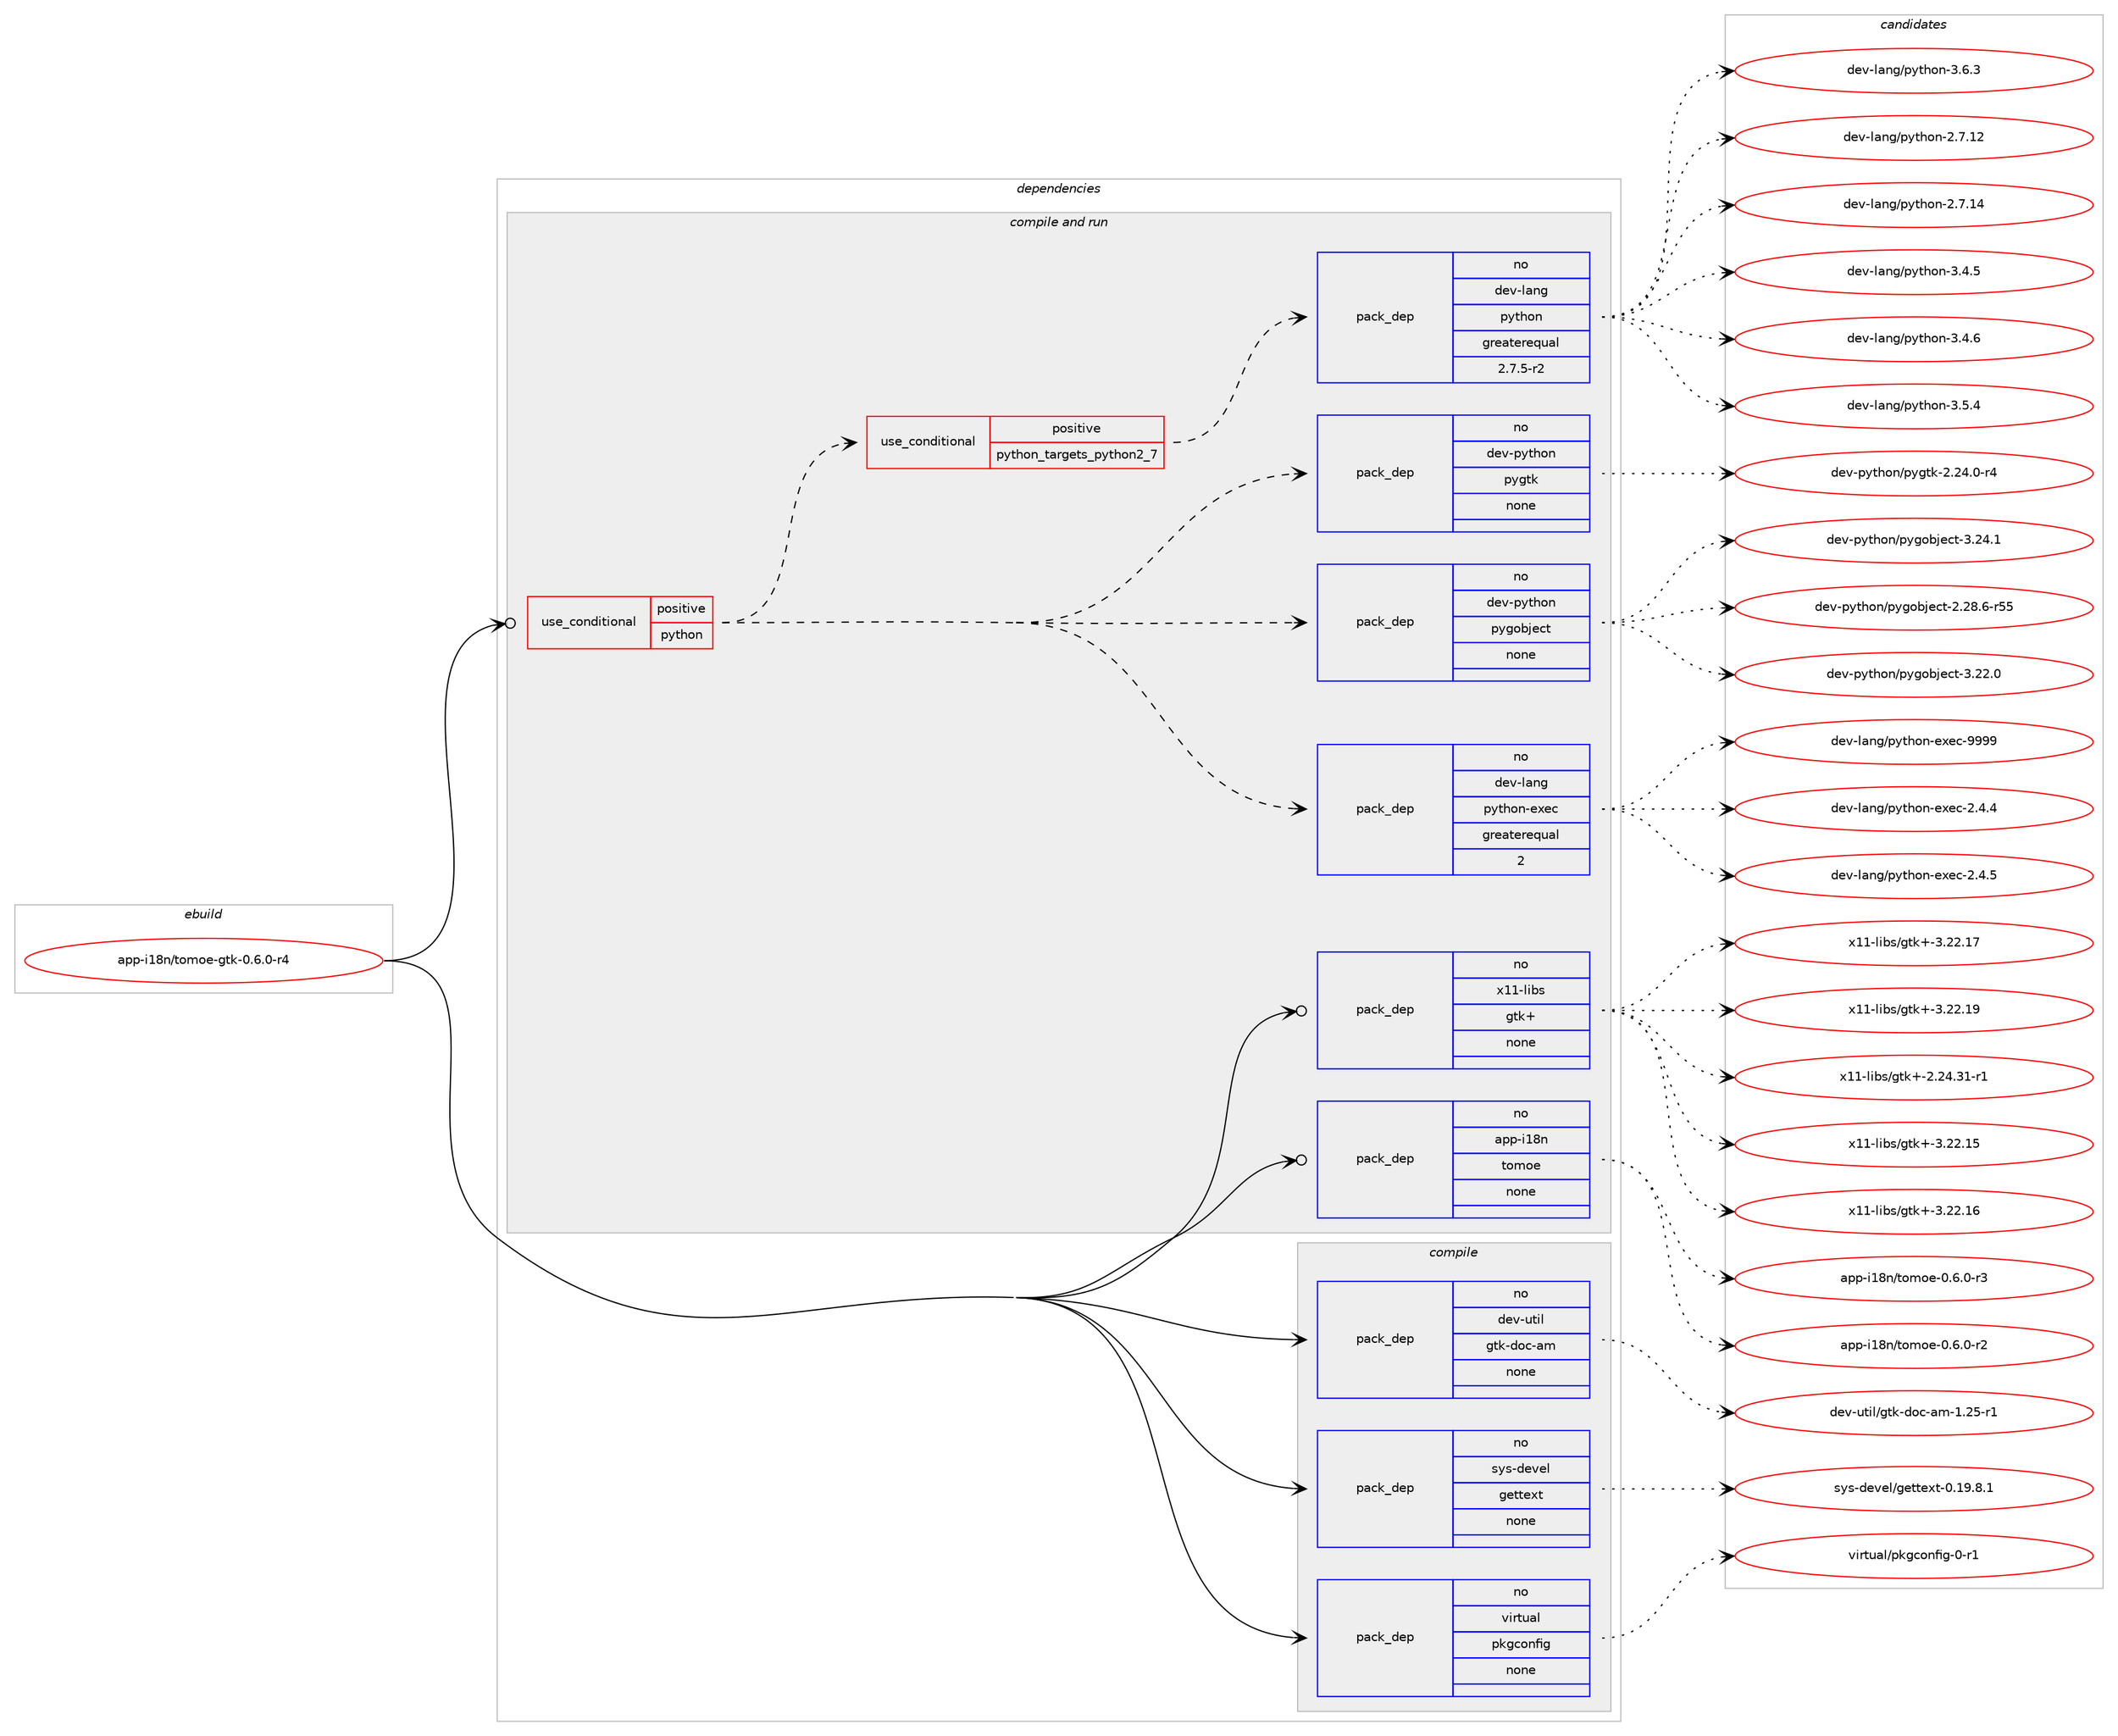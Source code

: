 digraph prolog {

# *************
# Graph options
# *************

newrank=true;
concentrate=true;
compound=true;
graph [rankdir=LR,fontname=Helvetica,fontsize=10,ranksep=1.5];#, ranksep=2.5, nodesep=0.2];
edge  [arrowhead=vee];
node  [fontname=Helvetica,fontsize=10];

# **********
# The ebuild
# **********

subgraph cluster_leftcol {
color=gray;
rank=same;
label=<<i>ebuild</i>>;
id [label="app-i18n/tomoe-gtk-0.6.0-r4", color=red, width=4, href="../app-i18n/tomoe-gtk-0.6.0-r4.svg"];
}

# ****************
# The dependencies
# ****************

subgraph cluster_midcol {
color=gray;
label=<<i>dependencies</i>>;
subgraph cluster_compile {
fillcolor="#eeeeee";
style=filled;
label=<<i>compile</i>>;
subgraph pack31177 {
dependency43869 [label=<<TABLE BORDER="0" CELLBORDER="1" CELLSPACING="0" CELLPADDING="4" WIDTH="220"><TR><TD ROWSPAN="6" CELLPADDING="30">pack_dep</TD></TR><TR><TD WIDTH="110">no</TD></TR><TR><TD>dev-util</TD></TR><TR><TD>gtk-doc-am</TD></TR><TR><TD>none</TD></TR><TR><TD></TD></TR></TABLE>>, shape=none, color=blue];
}
id:e -> dependency43869:w [weight=20,style="solid",arrowhead="vee"];
subgraph pack31178 {
dependency43870 [label=<<TABLE BORDER="0" CELLBORDER="1" CELLSPACING="0" CELLPADDING="4" WIDTH="220"><TR><TD ROWSPAN="6" CELLPADDING="30">pack_dep</TD></TR><TR><TD WIDTH="110">no</TD></TR><TR><TD>sys-devel</TD></TR><TR><TD>gettext</TD></TR><TR><TD>none</TD></TR><TR><TD></TD></TR></TABLE>>, shape=none, color=blue];
}
id:e -> dependency43870:w [weight=20,style="solid",arrowhead="vee"];
subgraph pack31179 {
dependency43871 [label=<<TABLE BORDER="0" CELLBORDER="1" CELLSPACING="0" CELLPADDING="4" WIDTH="220"><TR><TD ROWSPAN="6" CELLPADDING="30">pack_dep</TD></TR><TR><TD WIDTH="110">no</TD></TR><TR><TD>virtual</TD></TR><TR><TD>pkgconfig</TD></TR><TR><TD>none</TD></TR><TR><TD></TD></TR></TABLE>>, shape=none, color=blue];
}
id:e -> dependency43871:w [weight=20,style="solid",arrowhead="vee"];
}
subgraph cluster_compileandrun {
fillcolor="#eeeeee";
style=filled;
label=<<i>compile and run</i>>;
subgraph cond11973 {
dependency43872 [label=<<TABLE BORDER="0" CELLBORDER="1" CELLSPACING="0" CELLPADDING="4"><TR><TD ROWSPAN="3" CELLPADDING="10">use_conditional</TD></TR><TR><TD>positive</TD></TR><TR><TD>python</TD></TR></TABLE>>, shape=none, color=red];
subgraph cond11974 {
dependency43873 [label=<<TABLE BORDER="0" CELLBORDER="1" CELLSPACING="0" CELLPADDING="4"><TR><TD ROWSPAN="3" CELLPADDING="10">use_conditional</TD></TR><TR><TD>positive</TD></TR><TR><TD>python_targets_python2_7</TD></TR></TABLE>>, shape=none, color=red];
subgraph pack31180 {
dependency43874 [label=<<TABLE BORDER="0" CELLBORDER="1" CELLSPACING="0" CELLPADDING="4" WIDTH="220"><TR><TD ROWSPAN="6" CELLPADDING="30">pack_dep</TD></TR><TR><TD WIDTH="110">no</TD></TR><TR><TD>dev-lang</TD></TR><TR><TD>python</TD></TR><TR><TD>greaterequal</TD></TR><TR><TD>2.7.5-r2</TD></TR></TABLE>>, shape=none, color=blue];
}
dependency43873:e -> dependency43874:w [weight=20,style="dashed",arrowhead="vee"];
}
dependency43872:e -> dependency43873:w [weight=20,style="dashed",arrowhead="vee"];
subgraph pack31181 {
dependency43875 [label=<<TABLE BORDER="0" CELLBORDER="1" CELLSPACING="0" CELLPADDING="4" WIDTH="220"><TR><TD ROWSPAN="6" CELLPADDING="30">pack_dep</TD></TR><TR><TD WIDTH="110">no</TD></TR><TR><TD>dev-lang</TD></TR><TR><TD>python-exec</TD></TR><TR><TD>greaterequal</TD></TR><TR><TD>2</TD></TR></TABLE>>, shape=none, color=blue];
}
dependency43872:e -> dependency43875:w [weight=20,style="dashed",arrowhead="vee"];
subgraph pack31182 {
dependency43876 [label=<<TABLE BORDER="0" CELLBORDER="1" CELLSPACING="0" CELLPADDING="4" WIDTH="220"><TR><TD ROWSPAN="6" CELLPADDING="30">pack_dep</TD></TR><TR><TD WIDTH="110">no</TD></TR><TR><TD>dev-python</TD></TR><TR><TD>pygobject</TD></TR><TR><TD>none</TD></TR><TR><TD></TD></TR></TABLE>>, shape=none, color=blue];
}
dependency43872:e -> dependency43876:w [weight=20,style="dashed",arrowhead="vee"];
subgraph pack31183 {
dependency43877 [label=<<TABLE BORDER="0" CELLBORDER="1" CELLSPACING="0" CELLPADDING="4" WIDTH="220"><TR><TD ROWSPAN="6" CELLPADDING="30">pack_dep</TD></TR><TR><TD WIDTH="110">no</TD></TR><TR><TD>dev-python</TD></TR><TR><TD>pygtk</TD></TR><TR><TD>none</TD></TR><TR><TD></TD></TR></TABLE>>, shape=none, color=blue];
}
dependency43872:e -> dependency43877:w [weight=20,style="dashed",arrowhead="vee"];
}
id:e -> dependency43872:w [weight=20,style="solid",arrowhead="odotvee"];
subgraph pack31184 {
dependency43878 [label=<<TABLE BORDER="0" CELLBORDER="1" CELLSPACING="0" CELLPADDING="4" WIDTH="220"><TR><TD ROWSPAN="6" CELLPADDING="30">pack_dep</TD></TR><TR><TD WIDTH="110">no</TD></TR><TR><TD>app-i18n</TD></TR><TR><TD>tomoe</TD></TR><TR><TD>none</TD></TR><TR><TD></TD></TR></TABLE>>, shape=none, color=blue];
}
id:e -> dependency43878:w [weight=20,style="solid",arrowhead="odotvee"];
subgraph pack31185 {
dependency43879 [label=<<TABLE BORDER="0" CELLBORDER="1" CELLSPACING="0" CELLPADDING="4" WIDTH="220"><TR><TD ROWSPAN="6" CELLPADDING="30">pack_dep</TD></TR><TR><TD WIDTH="110">no</TD></TR><TR><TD>x11-libs</TD></TR><TR><TD>gtk+</TD></TR><TR><TD>none</TD></TR><TR><TD></TD></TR></TABLE>>, shape=none, color=blue];
}
id:e -> dependency43879:w [weight=20,style="solid",arrowhead="odotvee"];
}
subgraph cluster_run {
fillcolor="#eeeeee";
style=filled;
label=<<i>run</i>>;
}
}

# **************
# The candidates
# **************

subgraph cluster_choices {
rank=same;
color=gray;
label=<<i>candidates</i>>;

subgraph choice31177 {
color=black;
nodesep=1;
choice10010111845117116105108471031161074510011199459710945494650534511449 [label="dev-util/gtk-doc-am-1.25-r1", color=red, width=4,href="../dev-util/gtk-doc-am-1.25-r1.svg"];
dependency43869:e -> choice10010111845117116105108471031161074510011199459710945494650534511449:w [style=dotted,weight="100"];
}
subgraph choice31178 {
color=black;
nodesep=1;
choice1151211154510010111810110847103101116116101120116454846495746564649 [label="sys-devel/gettext-0.19.8.1", color=red, width=4,href="../sys-devel/gettext-0.19.8.1.svg"];
dependency43870:e -> choice1151211154510010111810110847103101116116101120116454846495746564649:w [style=dotted,weight="100"];
}
subgraph choice31179 {
color=black;
nodesep=1;
choice11810511411611797108471121071039911111010210510345484511449 [label="virtual/pkgconfig-0-r1", color=red, width=4,href="../virtual/pkgconfig-0-r1.svg"];
dependency43871:e -> choice11810511411611797108471121071039911111010210510345484511449:w [style=dotted,weight="100"];
}
subgraph choice31180 {
color=black;
nodesep=1;
choice10010111845108971101034711212111610411111045504655464950 [label="dev-lang/python-2.7.12", color=red, width=4,href="../dev-lang/python-2.7.12.svg"];
choice10010111845108971101034711212111610411111045504655464952 [label="dev-lang/python-2.7.14", color=red, width=4,href="../dev-lang/python-2.7.14.svg"];
choice100101118451089711010347112121116104111110455146524653 [label="dev-lang/python-3.4.5", color=red, width=4,href="../dev-lang/python-3.4.5.svg"];
choice100101118451089711010347112121116104111110455146524654 [label="dev-lang/python-3.4.6", color=red, width=4,href="../dev-lang/python-3.4.6.svg"];
choice100101118451089711010347112121116104111110455146534652 [label="dev-lang/python-3.5.4", color=red, width=4,href="../dev-lang/python-3.5.4.svg"];
choice100101118451089711010347112121116104111110455146544651 [label="dev-lang/python-3.6.3", color=red, width=4,href="../dev-lang/python-3.6.3.svg"];
dependency43874:e -> choice10010111845108971101034711212111610411111045504655464950:w [style=dotted,weight="100"];
dependency43874:e -> choice10010111845108971101034711212111610411111045504655464952:w [style=dotted,weight="100"];
dependency43874:e -> choice100101118451089711010347112121116104111110455146524653:w [style=dotted,weight="100"];
dependency43874:e -> choice100101118451089711010347112121116104111110455146524654:w [style=dotted,weight="100"];
dependency43874:e -> choice100101118451089711010347112121116104111110455146534652:w [style=dotted,weight="100"];
dependency43874:e -> choice100101118451089711010347112121116104111110455146544651:w [style=dotted,weight="100"];
}
subgraph choice31181 {
color=black;
nodesep=1;
choice1001011184510897110103471121211161041111104510112010199455046524652 [label="dev-lang/python-exec-2.4.4", color=red, width=4,href="../dev-lang/python-exec-2.4.4.svg"];
choice1001011184510897110103471121211161041111104510112010199455046524653 [label="dev-lang/python-exec-2.4.5", color=red, width=4,href="../dev-lang/python-exec-2.4.5.svg"];
choice10010111845108971101034711212111610411111045101120101994557575757 [label="dev-lang/python-exec-9999", color=red, width=4,href="../dev-lang/python-exec-9999.svg"];
dependency43875:e -> choice1001011184510897110103471121211161041111104510112010199455046524652:w [style=dotted,weight="100"];
dependency43875:e -> choice1001011184510897110103471121211161041111104510112010199455046524653:w [style=dotted,weight="100"];
dependency43875:e -> choice10010111845108971101034711212111610411111045101120101994557575757:w [style=dotted,weight="100"];
}
subgraph choice31182 {
color=black;
nodesep=1;
choice1001011184511212111610411111047112121103111981061019911645504650564654451145353 [label="dev-python/pygobject-2.28.6-r55", color=red, width=4,href="../dev-python/pygobject-2.28.6-r55.svg"];
choice1001011184511212111610411111047112121103111981061019911645514650504648 [label="dev-python/pygobject-3.22.0", color=red, width=4,href="../dev-python/pygobject-3.22.0.svg"];
choice1001011184511212111610411111047112121103111981061019911645514650524649 [label="dev-python/pygobject-3.24.1", color=red, width=4,href="../dev-python/pygobject-3.24.1.svg"];
dependency43876:e -> choice1001011184511212111610411111047112121103111981061019911645504650564654451145353:w [style=dotted,weight="100"];
dependency43876:e -> choice1001011184511212111610411111047112121103111981061019911645514650504648:w [style=dotted,weight="100"];
dependency43876:e -> choice1001011184511212111610411111047112121103111981061019911645514650524649:w [style=dotted,weight="100"];
}
subgraph choice31183 {
color=black;
nodesep=1;
choice1001011184511212111610411111047112121103116107455046505246484511452 [label="dev-python/pygtk-2.24.0-r4", color=red, width=4,href="../dev-python/pygtk-2.24.0-r4.svg"];
dependency43877:e -> choice1001011184511212111610411111047112121103116107455046505246484511452:w [style=dotted,weight="100"];
}
subgraph choice31184 {
color=black;
nodesep=1;
choice97112112451054956110471161111091111014548465446484511450 [label="app-i18n/tomoe-0.6.0-r2", color=red, width=4,href="../app-i18n/tomoe-0.6.0-r2.svg"];
choice97112112451054956110471161111091111014548465446484511451 [label="app-i18n/tomoe-0.6.0-r3", color=red, width=4,href="../app-i18n/tomoe-0.6.0-r3.svg"];
dependency43878:e -> choice97112112451054956110471161111091111014548465446484511450:w [style=dotted,weight="100"];
dependency43878:e -> choice97112112451054956110471161111091111014548465446484511451:w [style=dotted,weight="100"];
}
subgraph choice31185 {
color=black;
nodesep=1;
choice12049494510810598115471031161074345504650524651494511449 [label="x11-libs/gtk+-2.24.31-r1", color=red, width=4,href="../x11-libs/gtk+-2.24.31-r1.svg"];
choice1204949451081059811547103116107434551465050464953 [label="x11-libs/gtk+-3.22.15", color=red, width=4,href="../x11-libs/gtk+-3.22.15.svg"];
choice1204949451081059811547103116107434551465050464954 [label="x11-libs/gtk+-3.22.16", color=red, width=4,href="../x11-libs/gtk+-3.22.16.svg"];
choice1204949451081059811547103116107434551465050464955 [label="x11-libs/gtk+-3.22.17", color=red, width=4,href="../x11-libs/gtk+-3.22.17.svg"];
choice1204949451081059811547103116107434551465050464957 [label="x11-libs/gtk+-3.22.19", color=red, width=4,href="../x11-libs/gtk+-3.22.19.svg"];
dependency43879:e -> choice12049494510810598115471031161074345504650524651494511449:w [style=dotted,weight="100"];
dependency43879:e -> choice1204949451081059811547103116107434551465050464953:w [style=dotted,weight="100"];
dependency43879:e -> choice1204949451081059811547103116107434551465050464954:w [style=dotted,weight="100"];
dependency43879:e -> choice1204949451081059811547103116107434551465050464955:w [style=dotted,weight="100"];
dependency43879:e -> choice1204949451081059811547103116107434551465050464957:w [style=dotted,weight="100"];
}
}

}
